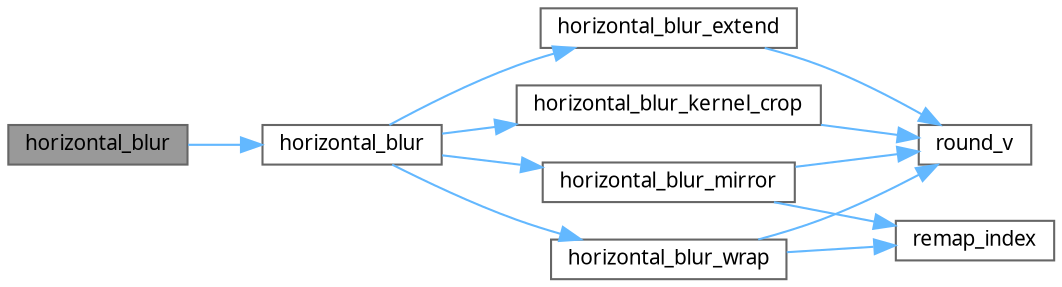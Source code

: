 digraph "horizontal_blur"
{
 // INTERACTIVE_SVG=YES
 // LATEX_PDF_SIZE
  bgcolor="transparent";
  edge [fontname=Verdana,fontsize=10,labelfontname=Verdana,labelfontsize=10];
  node [fontname=Verdana,fontsize=10,shape=box,height=0.2,width=0.4];
  rankdir="LR";
  Node1 [id="Node000001",label="horizontal_blur",height=0.2,width=0.4,color="gray40", fillcolor="grey60", style="filled", fontcolor="black",tooltip="Utility template dispatcher function for horizontal_blur. Templated by buffer data type T and border ..."];
  Node1 -> Node2 [id="edge1_Node000001_Node000002",color="steelblue1",style="solid",tooltip=" "];
  Node2 [id="Node000002",label="horizontal_blur",height=0.2,width=0.4,color="grey40", fillcolor="white", style="filled",URL="$a38960.html#ac2c6b7eb7fa944f2551f7ca9367bd54c",tooltip="Utility template dispatcher function for horizontal_blur. Templated by buffer data type T,..."];
  Node2 -> Node3 [id="edge2_Node000002_Node000003",color="steelblue1",style="solid",tooltip=" "];
  Node3 [id="Node000003",label="horizontal_blur_extend",height=0.2,width=0.4,color="grey40", fillcolor="white", style="filled",URL="$a38960.html#a751e1f0cd829a5d5f37180e072b78ab2",tooltip="This function performs a single separable horizontal box blur pass with border extend policy...."];
  Node3 -> Node4 [id="edge3_Node000003_Node000004",color="steelblue1",style="solid",tooltip=" "];
  Node4 [id="Node000004",label="round_v",height=0.2,width=0.4,color="grey40", fillcolor="white", style="filled",URL="$a38960.html#a5397ae7efe08dfe8b80fd7c1dbc60bf8",tooltip="helper to compute rounding value for the specified type. This is used to alleviate integer types roun..."];
  Node2 -> Node5 [id="edge4_Node000002_Node000005",color="steelblue1",style="solid",tooltip=" "];
  Node5 [id="Node000005",label="horizontal_blur_kernel_crop",height=0.2,width=0.4,color="grey40", fillcolor="white", style="filled",URL="$a38960.html#a2015be94b95780cdcd0572effed5768b",tooltip="This function performs a single separable horizontal box blur pass with kernel crop border policy...."];
  Node5 -> Node4 [id="edge5_Node000005_Node000004",color="steelblue1",style="solid",tooltip=" "];
  Node2 -> Node6 [id="edge6_Node000002_Node000006",color="steelblue1",style="solid",tooltip=" "];
  Node6 [id="Node000006",label="horizontal_blur_mirror",height=0.2,width=0.4,color="grey40", fillcolor="white", style="filled",URL="$a38960.html#af30f5af8ce044cca58c0bfe825514c43",tooltip="This function performs a single separable horizontal box blur pass with mirror border policy...."];
  Node6 -> Node7 [id="edge7_Node000006_Node000007",color="steelblue1",style="solid",tooltip=" "];
  Node7 [id="Node000007",label="remap_index",height=0.2,width=0.4,color="grey40", fillcolor="white", style="filled",URL="$a38960.html#a29f766ddb647638fa64751b889de4a30",tooltip="Helper to compute array indices for different border policies."];
  Node6 -> Node4 [id="edge8_Node000006_Node000004",color="steelblue1",style="solid",tooltip=" "];
  Node2 -> Node8 [id="edge9_Node000002_Node000008",color="steelblue1",style="solid",tooltip=" "];
  Node8 [id="Node000008",label="horizontal_blur_wrap",height=0.2,width=0.4,color="grey40", fillcolor="white", style="filled",URL="$a38960.html#aca99ab1cd3e76aff7d9a7f956be98712",tooltip="This function performs a single separable horizontal box blur pass with mirror border policy...."];
  Node8 -> Node7 [id="edge10_Node000008_Node000007",color="steelblue1",style="solid",tooltip=" "];
  Node8 -> Node4 [id="edge11_Node000008_Node000004",color="steelblue1",style="solid",tooltip=" "];
}
